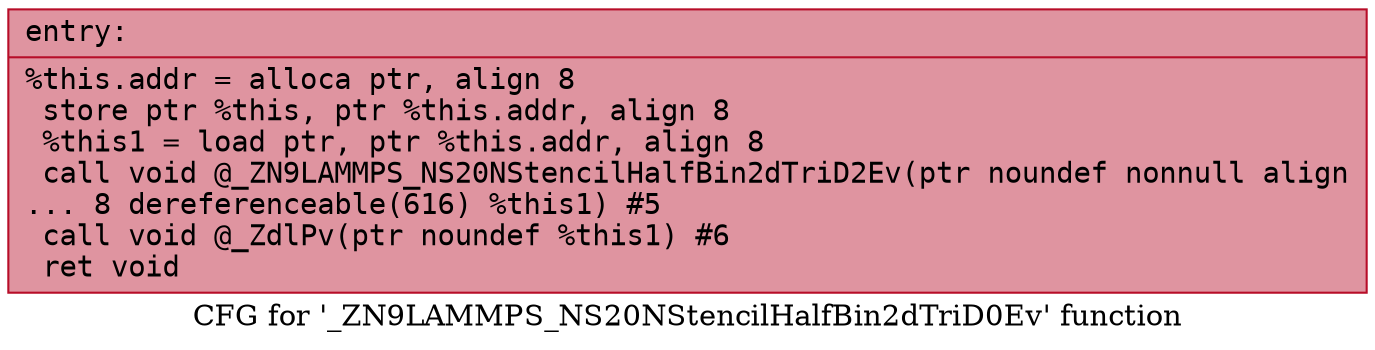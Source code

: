 digraph "CFG for '_ZN9LAMMPS_NS20NStencilHalfBin2dTriD0Ev' function" {
	label="CFG for '_ZN9LAMMPS_NS20NStencilHalfBin2dTriD0Ev' function";

	Node0x5646649d4cf0 [shape=record,color="#b70d28ff", style=filled, fillcolor="#b70d2870" fontname="Courier",label="{entry:\l|  %this.addr = alloca ptr, align 8\l  store ptr %this, ptr %this.addr, align 8\l  %this1 = load ptr, ptr %this.addr, align 8\l  call void @_ZN9LAMMPS_NS20NStencilHalfBin2dTriD2Ev(ptr noundef nonnull align\l... 8 dereferenceable(616) %this1) #5\l  call void @_ZdlPv(ptr noundef %this1) #6\l  ret void\l}"];
}
